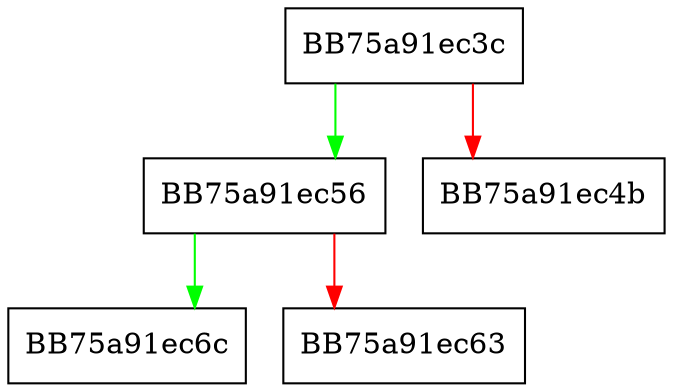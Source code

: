 digraph detach {
  node [shape="box"];
  graph [splines=ortho];
  BB75a91ec3c -> BB75a91ec56 [color="green"];
  BB75a91ec3c -> BB75a91ec4b [color="red"];
  BB75a91ec56 -> BB75a91ec6c [color="green"];
  BB75a91ec56 -> BB75a91ec63 [color="red"];
}